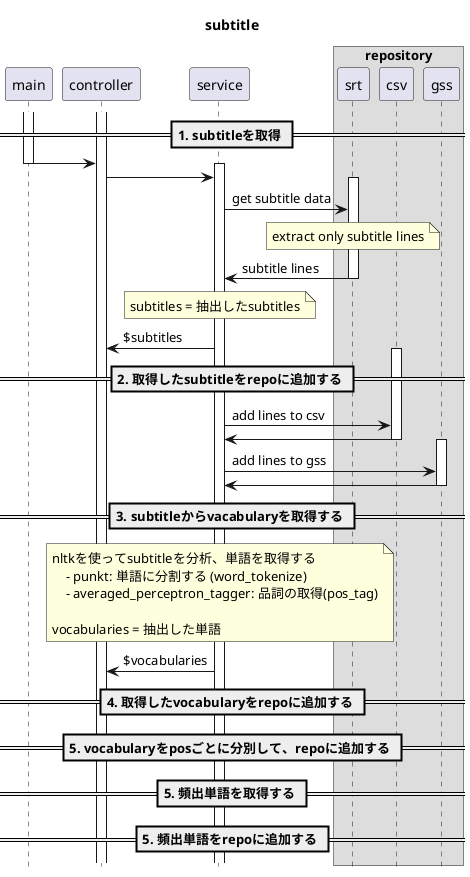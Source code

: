 @startuml subtitle
title subtitle

' フッターを隠せる
hide footbox
Participant main
Participant controller
Participant service

box repository
Participant srt
Participant csv
Participant gss
' subtitle file
end box

activate main


== 1. subtitleを取得 ==
activate controller
main -> controller:
deactivate main

activate service
controller -> service:

' extract subtitle lines
activate srt
service -> srt: get subtitle data
note over srt: extract only subtitle lines
srt -> service: subtitle lines
note over service: subtitles = 抽出したsubtitles
deactivate srt
service -> controller: $subtitles

== 2. 取得したsubtitleをrepoに追加する ==
activate csv
service -> csv: add lines to csv
csv -> service:
deactivate csv

activate gss
service -> gss: add lines to gss
gss -> service:
deactivate gss


== 3. subtitleからvacabularyを取得する ==
note over service
    nltkを使ってsubtitleを分析、単語を取得する
        - punkt: 単語に分割する (word_tokenize)
        - averaged_perceptron_tagger: 品詞の取得(pos_tag)

    vocabularies = 抽出した単語
end note
service -> controller: $vocabularies


== 4. 取得したvocabularyをrepoに追加する ==

== 5. vocabularyをposごとに分別して、repoに追加する ==



== 5. 頻出単語を取得する ==
== 5. 頻出単語をrepoに追加する ==
@enduml
